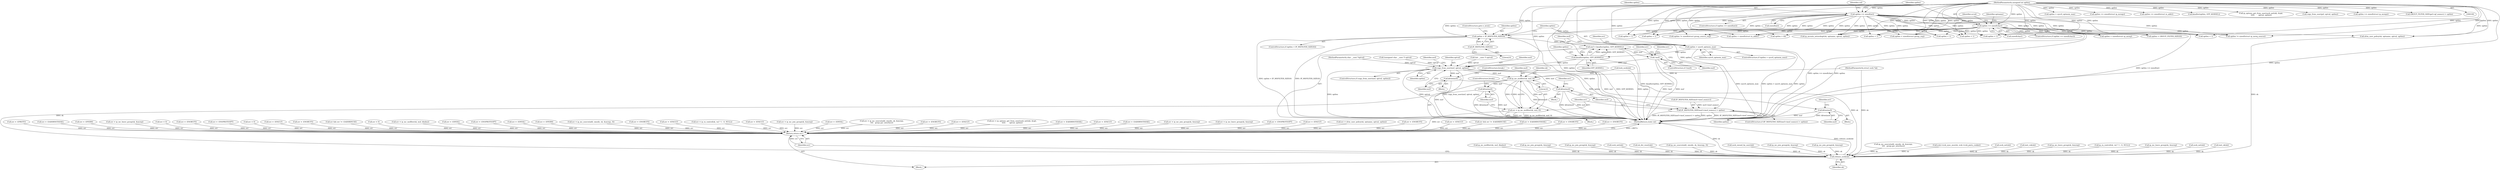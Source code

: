 digraph "0_linux_f6d8bd051c391c1c0458a30b2a7abcd939329259_26@API" {
"1000925" [label="(Call,msf = kmalloc(optlen, GFP_KERNEL))"];
"1000927" [label="(Call,kmalloc(optlen, GFP_KERNEL))"];
"1000916" [label="(Call,optlen > sysctl_optmem_max)"];
"1000910" [label="(Call,optlen < IP_MSFILTER_SIZE(0))"];
"1000227" [label="(Call,optlen >= sizeof(char))"];
"1000211" [label="(Call,optlen >= sizeof(int))"];
"1000113" [label="(MethodParameterIn,unsigned int optlen)"];
"1000912" [label="(Call,IP_MSFILTER_SIZE(0))"];
"1000931" [label="(Call,!msf)"];
"1000944" [label="(Call,copy_from_user(msf, optval, optlen))"];
"1000949" [label="(Call,kfree(msf))"];
"1000965" [label="(Call,kfree(msf))"];
"1000973" [label="(Call,IP_MSFILTER_SIZE(msf->imsf_numsrc) > optlen)"];
"1000980" [label="(Call,kfree(msf))"];
"1000989" [label="(Call,ip_mc_msfilter(sk, msf, 0))"];
"1000987" [label="(Call,err = ip_mc_msfilter(sk, msf, 0))"];
"1001724" [label="(Return,return err;)"];
"1000993" [label="(Call,kfree(msf))"];
"1001722" [label="(Call,release_sock(sk))"];
"1000928" [label="(Identifier,optlen)"];
"1001596" [label="(Call,ip_mc_msfilter(sk, msf, ifindex))"];
"1000981" [label="(Identifier,msf)"];
"1000227" [label="(Call,optlen >= sizeof(char))"];
"1000994" [label="(Identifier,msf)"];
"1000989" [label="(Call,ip_mc_msfilter(sk, msf, 0))"];
"1001215" [label="(Call,err = -EFAULT)"];
"1001179" [label="(Call,ip_mc_join_group(sk, &mreq))"];
"1001005" [label="(Call,optlen != sizeof(struct ip_mreq_source))"];
"1000951" [label="(ControlStructure,break;)"];
"1000894" [label="(Call,ip_mc_join_group(sk, &mreq))"];
"1001640" [label="(Call,optlen < 1)"];
"1000762" [label="(Call,sock_net(sk))"];
"1000272" [label="(Call,optlen > 40)"];
"1001408" [label="(Call,optlen > sysctl_optmem_max)"];
"1000943" [label="(ControlStructure,if (copy_from_user(msf, optval, optlen)))"];
"1000909" [label="(ControlStructure,if (optlen < IP_MSFILTER_SIZE(0)))"];
"1001083" [label="(Call,err && err != -EADDRINUSE)"];
"1000991" [label="(Identifier,msf)"];
"1000910" [label="(Call,optlen < IP_MSFILTER_SIZE(0))"];
"1000235" [label="(Identifier,ucval)"];
"1000995" [label="(ControlStructure,break;)"];
"1000787" [label="(Call,err = -EADDRNOTAVAIL)"];
"1000931" [label="(Call,!msf)"];
"1000947" [label="(Identifier,optlen)"];
"1000934" [label="(Call,err = -ENOBUFS)"];
"1001121" [label="(Call,optlen < sizeof(struct group_req))"];
"1000920" [label="(Call,err = -ENOBUFS)"];
"1000926" [label="(Identifier,msf)"];
"1000512" [label="(Call,sk_dst_reset(sk))"];
"1000656" [label="(Call,optlen < 1)"];
"1000948" [label="(Block,)"];
"1000218" [label="(Identifier,val)"];
"1001106" [label="(Call,ip_mc_source(add, omode, sk, &mreqs, 0))"];
"1000917" [label="(Identifier,optlen)"];
"1001665" [label="(Call,xfrm_user_policy(sk, optname, optval, optlen))"];
"1000911" [label="(Identifier,optlen)"];
"1000838" [label="(Call,err = -EPROTO)"];
"1000930" [label="(ControlStructure,if (!msf))"];
"1000918" [label="(Identifier,sysctl_optmem_max)"];
"1000294" [label="(Call,sock_owned_by_user(sk))"];
"1000993" [label="(Call,kfree(msf))"];
"1000932" [label="(Identifier,msf)"];
"1001342" [label="(Call,ip_mc_join_group(sk, &mreq))"];
"1000849" [label="(Call,optlen < sizeof(struct ip_mreq))"];
"1000517" [label="(Call,optlen < 1)"];
"1001202" [label="(Call,optlen != sizeof(struct group_source_req))"];
"1000980" [label="(Call,kfree(msf))"];
"1000987" [label="(Call,err = ip_mc_msfilter(sk, msf, 0))"];
"1001237" [label="(Call,err = -EADDRNOTAVAIL)"];
"1000915" [label="(ControlStructure,if (optlen > sysctl_optmem_max))"];
"1001654" [label="(Call,err = -EPERM)"];
"1000983" [label="(Identifier,err)"];
"1000683" [label="(Call,optlen < sizeof(struct in_addr))"];
"1000899" [label="(Call,err = ip_mc_leave_group(sk, &mreq))"];
"1000927" [label="(Call,kmalloc(optlen, GFP_KERNEL))"];
"1000944" [label="(Call,copy_from_user(msf, optval, optlen))"];
"1000212" [label="(Identifier,optlen)"];
"1000949" [label="(Call,kfree(msf))"];
"1000830" [label="(Call,err = 0)"];
"1000112" [label="(MethodParameterIn,char __user *optval)"];
"1000925" [label="(Call,msf = kmalloc(optlen, GFP_KERNEL))"];
"1000693" [label="(Call,optlen >= sizeof(struct ip_mreqn))"];
"1000716" [label="(Call,optlen >= sizeof(struct in_addr))"];
"1000967" [label="(Call,err = -ENOBUFS)"];
"1000251" [label="(Call,ip_mroute_setsockopt(sk, optname, optval, optlen))"];
"1001419" [label="(Call,kmalloc(optlen, GFP_KERNEL))"];
"1001717" [label="(Call,err = -ENOPROTOOPT)"];
"1000256" [label="(Call,err = 0)"];
"1000236" [label="(Call,(unsigned char __user *) optval)"];
"1001078" [label="(Call,ip_mc_join_group(sk, &mreq))"];
"1000956" [label="(Identifier,msf)"];
"1000627" [label="(Call,optlen < 1)"];
"1000972" [label="(ControlStructure,if (IP_MSFILTER_SIZE(msf->imsf_numsrc) > optlen))"];
"1000249" [label="(Identifier,optname)"];
"1000210" [label="(ControlStructure,if (optlen >= sizeof(int)))"];
"1000854" [label="(Call,err = -EFAULT)"];
"1000109" [label="(MethodParameterIn,struct sock *sk)"];
"1000914" [label="(ControlStructure,goto e_inval;)"];
"1001487" [label="(Call,err = -ENOBUFS)"];
"1000278" [label="(Call,ip_options_get_from_user(sock_net(sk), &opt,\n \t\t\t\t\t       optval, optlen))"];
"1000946" [label="(Identifier,optval)"];
"1001724" [label="(Return,return err;)"];
"1000114" [label="(Block,)"];
"1000228" [label="(Identifier,optlen)"];
"1000113" [label="(MethodParameterIn,unsigned int optlen)"];
"1000219" [label="(Call,(int __user *) optval)"];
"1000966" [label="(Identifier,msf)"];
"1001347" [label="(Call,err && err != -EADDRINUSE)"];
"1000229" [label="(Call,sizeof(char))"];
"1001683" [label="(Call,optlen < 1)"];
"1000968" [label="(Identifier,err)"];
"1000755" [label="(Call,err = 0)"];
"1001594" [label="(Call,err = ip_mc_msfilter(sk, msf, ifindex))"];
"1000797" [label="(Call,err = -EINVAL)"];
"1001725" [label="(Identifier,err)"];
"1000571" [label="(Call,err = -ENOPROTOOPT)"];
"1001697" [label="(Call,optlen < 1)"];
"1000921" [label="(Identifier,err)"];
"1000982" [label="(Call,err = -EINVAL)"];
"1001436" [label="(Call,copy_from_user(gsf, optval, optlen))"];
"1000964" [label="(Block,)"];
"1000912" [label="(Call,IP_MSFILTER_SIZE(0))"];
"1000259" [label="(Call,lock_sock(sk))"];
"1000940" [label="(Identifier,err)"];
"1001677" [label="(Call,err = -EPERM)"];
"1001104" [label="(Call,err = ip_mc_source(add, omode, sk, &mreqs, 0))"];
"1001412" [label="(Call,err = -ENOBUFS)"];
"1001126" [label="(Call,err = -EFAULT)"];
"1000945" [label="(Identifier,msf)"];
"1000973" [label="(Call,IP_MSFILTER_SIZE(msf->imsf_numsrc) > optlen)"];
"1001377" [label="(Call,ip_mc_source(add, omode, sk, &mreqs,\n\t\t\t\t   greqs.gsr_interface))"];
"1000352" [label="(Call,icsk->icsk_sync_mss(sk, icsk->icsk_pmtu_cookie))"];
"1001628" [label="(Call,err = ip_ra_control(sk, val ? 1 : 0, NULL))"];
"1001723" [label="(Identifier,sk)"];
"1000211" [label="(Call,optlen >= sizeof(int))"];
"1001431" [label="(Call,err = -EFAULT)"];
"1001402" [label="(Call,optlen < GROUP_FILTER_SIZE(0))"];
"1000892" [label="(Call,err = ip_mc_join_group(sk, &mreq))"];
"1001467" [label="(Call,err = -EINVAL)"];
"1000965" [label="(Call,kfree(msf))"];
"1001608" [label="(Call,optlen < 1)"];
"1001375" [label="(Call,err = ip_mc_source(add, omode, sk, &mreqs,\n\t\t\t\t   greqs.gsr_interface))"];
"1000213" [label="(Call,sizeof(int))"];
"1000279" [label="(Call,sock_net(sk))"];
"1000907" [label="(Block,)"];
"1000226" [label="(ControlStructure,if (optlen >= sizeof(char)))"];
"1000990" [label="(Identifier,sk)"];
"1001426" [label="(Call,err = -ENOBUFS)"];
"1000304" [label="(Call,inet_csk(sk))"];
"1000978" [label="(Identifier,optlen)"];
"1000950" [label="(Identifier,msf)"];
"1000688" [label="(Call,err = -EFAULT)"];
"1000901" [label="(Call,ip_mc_leave_group(sk, &mreq))"];
"1000916" [label="(Call,optlen > sysctl_optmem_max)"];
"1000988" [label="(Identifier,err)"];
"1000979" [label="(Block,)"];
"1000276" [label="(Call,err = ip_options_get_from_user(sock_net(sk), &opt,\n \t\t\t\t\t       optval, optlen))"];
"1000935" [label="(Identifier,err)"];
"1000929" [label="(Identifier,GFP_KERNEL)"];
"1001545" [label="(Call,err = -EADDRNOTAVAIL)"];
"1000913" [label="(Literal,0)"];
"1000974" [label="(Call,IP_MSFILTER_SIZE(msf->imsf_numsrc))"];
"1001630" [label="(Call,ip_ra_control(sk, val ? 1 : 0, NULL))"];
"1001186" [label="(Call,ip_mc_leave_group(sk, &mreq))"];
"1001018" [label="(Call,err = -EFAULT)"];
"1001512" [label="(Call,err = -EADDRNOTAVAIL)"];
"1000782" [label="(Call,sock_net(sk))"];
"1001177" [label="(Call,err = ip_mc_join_group(sk, &mreq))"];
"1001184" [label="(Call,err = ip_mc_leave_group(sk, &mreq))"];
"1000549" [label="(Call,err = -ENOPROTOOPT)"];
"1000844" [label="(Call,inet_sk(sk))"];
"1000939" [label="(Call,err = -EFAULT)"];
"1001722" [label="(Call,release_sock(sk))"];
"1001663" [label="(Call,err = xfrm_user_policy(sk, optname, optval, optlen))"];
"1000859" [label="(Call,optlen >= sizeof(struct ip_mreqn))"];
"1001732" [label="(MethodReturn,static int)"];
"1001454" [label="(Call,err = -ENOBUFS)"];
"1001460" [label="(Call,GROUP_FILTER_SIZE(gsf->gf_numsrc) > optlen)"];
"1000992" [label="(Literal,0)"];
"1000925" -> "1000907"  [label="AST: "];
"1000925" -> "1000927"  [label="CFG: "];
"1000926" -> "1000925"  [label="AST: "];
"1000927" -> "1000925"  [label="AST: "];
"1000932" -> "1000925"  [label="CFG: "];
"1000925" -> "1001732"  [label="DDG: kmalloc(optlen, GFP_KERNEL)"];
"1000927" -> "1000925"  [label="DDG: optlen"];
"1000927" -> "1000925"  [label="DDG: GFP_KERNEL"];
"1000925" -> "1000931"  [label="DDG: msf"];
"1000927" -> "1000929"  [label="CFG: "];
"1000928" -> "1000927"  [label="AST: "];
"1000929" -> "1000927"  [label="AST: "];
"1000927" -> "1001732"  [label="DDG: GFP_KERNEL"];
"1000927" -> "1001732"  [label="DDG: optlen"];
"1000916" -> "1000927"  [label="DDG: optlen"];
"1000113" -> "1000927"  [label="DDG: optlen"];
"1000927" -> "1000944"  [label="DDG: optlen"];
"1000916" -> "1000915"  [label="AST: "];
"1000916" -> "1000918"  [label="CFG: "];
"1000917" -> "1000916"  [label="AST: "];
"1000918" -> "1000916"  [label="AST: "];
"1000921" -> "1000916"  [label="CFG: "];
"1000926" -> "1000916"  [label="CFG: "];
"1000916" -> "1001732"  [label="DDG: sysctl_optmem_max"];
"1000916" -> "1001732"  [label="DDG: optlen > sysctl_optmem_max"];
"1000916" -> "1001732"  [label="DDG: optlen"];
"1000910" -> "1000916"  [label="DDG: optlen"];
"1000113" -> "1000916"  [label="DDG: optlen"];
"1000910" -> "1000909"  [label="AST: "];
"1000910" -> "1000912"  [label="CFG: "];
"1000911" -> "1000910"  [label="AST: "];
"1000912" -> "1000910"  [label="AST: "];
"1000914" -> "1000910"  [label="CFG: "];
"1000917" -> "1000910"  [label="CFG: "];
"1000910" -> "1001732"  [label="DDG: optlen"];
"1000910" -> "1001732"  [label="DDG: optlen < IP_MSFILTER_SIZE(0)"];
"1000910" -> "1001732"  [label="DDG: IP_MSFILTER_SIZE(0)"];
"1000227" -> "1000910"  [label="DDG: optlen"];
"1000211" -> "1000910"  [label="DDG: optlen"];
"1000113" -> "1000910"  [label="DDG: optlen"];
"1000912" -> "1000910"  [label="DDG: 0"];
"1000227" -> "1000226"  [label="AST: "];
"1000227" -> "1000229"  [label="CFG: "];
"1000228" -> "1000227"  [label="AST: "];
"1000229" -> "1000227"  [label="AST: "];
"1000235" -> "1000227"  [label="CFG: "];
"1000249" -> "1000227"  [label="CFG: "];
"1000227" -> "1001732"  [label="DDG: optlen >= sizeof(char)"];
"1000227" -> "1001732"  [label="DDG: optlen"];
"1000211" -> "1000227"  [label="DDG: optlen"];
"1000113" -> "1000227"  [label="DDG: optlen"];
"1000227" -> "1000251"  [label="DDG: optlen"];
"1000227" -> "1000272"  [label="DDG: optlen"];
"1000227" -> "1000517"  [label="DDG: optlen"];
"1000227" -> "1000627"  [label="DDG: optlen"];
"1000227" -> "1000656"  [label="DDG: optlen"];
"1000227" -> "1000683"  [label="DDG: optlen"];
"1000227" -> "1000849"  [label="DDG: optlen"];
"1000227" -> "1001005"  [label="DDG: optlen"];
"1000227" -> "1001121"  [label="DDG: optlen"];
"1000227" -> "1001202"  [label="DDG: optlen"];
"1000227" -> "1001402"  [label="DDG: optlen"];
"1000227" -> "1001608"  [label="DDG: optlen"];
"1000227" -> "1001640"  [label="DDG: optlen"];
"1000227" -> "1001665"  [label="DDG: optlen"];
"1000227" -> "1001683"  [label="DDG: optlen"];
"1000227" -> "1001697"  [label="DDG: optlen"];
"1000211" -> "1000210"  [label="AST: "];
"1000211" -> "1000213"  [label="CFG: "];
"1000212" -> "1000211"  [label="AST: "];
"1000213" -> "1000211"  [label="AST: "];
"1000218" -> "1000211"  [label="CFG: "];
"1000228" -> "1000211"  [label="CFG: "];
"1000211" -> "1001732"  [label="DDG: optlen"];
"1000211" -> "1001732"  [label="DDG: optlen >= sizeof(int)"];
"1000113" -> "1000211"  [label="DDG: optlen"];
"1000211" -> "1000251"  [label="DDG: optlen"];
"1000211" -> "1000272"  [label="DDG: optlen"];
"1000211" -> "1000517"  [label="DDG: optlen"];
"1000211" -> "1000627"  [label="DDG: optlen"];
"1000211" -> "1000656"  [label="DDG: optlen"];
"1000211" -> "1000683"  [label="DDG: optlen"];
"1000211" -> "1000849"  [label="DDG: optlen"];
"1000211" -> "1001005"  [label="DDG: optlen"];
"1000211" -> "1001121"  [label="DDG: optlen"];
"1000211" -> "1001202"  [label="DDG: optlen"];
"1000211" -> "1001402"  [label="DDG: optlen"];
"1000211" -> "1001608"  [label="DDG: optlen"];
"1000211" -> "1001640"  [label="DDG: optlen"];
"1000211" -> "1001665"  [label="DDG: optlen"];
"1000211" -> "1001683"  [label="DDG: optlen"];
"1000211" -> "1001697"  [label="DDG: optlen"];
"1000113" -> "1000108"  [label="AST: "];
"1000113" -> "1001732"  [label="DDG: optlen"];
"1000113" -> "1000251"  [label="DDG: optlen"];
"1000113" -> "1000272"  [label="DDG: optlen"];
"1000113" -> "1000278"  [label="DDG: optlen"];
"1000113" -> "1000517"  [label="DDG: optlen"];
"1000113" -> "1000627"  [label="DDG: optlen"];
"1000113" -> "1000656"  [label="DDG: optlen"];
"1000113" -> "1000683"  [label="DDG: optlen"];
"1000113" -> "1000693"  [label="DDG: optlen"];
"1000113" -> "1000716"  [label="DDG: optlen"];
"1000113" -> "1000849"  [label="DDG: optlen"];
"1000113" -> "1000859"  [label="DDG: optlen"];
"1000113" -> "1000944"  [label="DDG: optlen"];
"1000113" -> "1000973"  [label="DDG: optlen"];
"1000113" -> "1001005"  [label="DDG: optlen"];
"1000113" -> "1001121"  [label="DDG: optlen"];
"1000113" -> "1001202"  [label="DDG: optlen"];
"1000113" -> "1001402"  [label="DDG: optlen"];
"1000113" -> "1001408"  [label="DDG: optlen"];
"1000113" -> "1001419"  [label="DDG: optlen"];
"1000113" -> "1001436"  [label="DDG: optlen"];
"1000113" -> "1001460"  [label="DDG: optlen"];
"1000113" -> "1001608"  [label="DDG: optlen"];
"1000113" -> "1001640"  [label="DDG: optlen"];
"1000113" -> "1001665"  [label="DDG: optlen"];
"1000113" -> "1001683"  [label="DDG: optlen"];
"1000113" -> "1001697"  [label="DDG: optlen"];
"1000912" -> "1000913"  [label="CFG: "];
"1000913" -> "1000912"  [label="AST: "];
"1000931" -> "1000930"  [label="AST: "];
"1000931" -> "1000932"  [label="CFG: "];
"1000932" -> "1000931"  [label="AST: "];
"1000935" -> "1000931"  [label="CFG: "];
"1000940" -> "1000931"  [label="CFG: "];
"1000931" -> "1001732"  [label="DDG: msf"];
"1000931" -> "1001732"  [label="DDG: !msf"];
"1000931" -> "1000944"  [label="DDG: msf"];
"1000944" -> "1000943"  [label="AST: "];
"1000944" -> "1000947"  [label="CFG: "];
"1000945" -> "1000944"  [label="AST: "];
"1000946" -> "1000944"  [label="AST: "];
"1000947" -> "1000944"  [label="AST: "];
"1000950" -> "1000944"  [label="CFG: "];
"1000956" -> "1000944"  [label="CFG: "];
"1000944" -> "1001732"  [label="DDG: optval"];
"1000944" -> "1001732"  [label="DDG: copy_from_user(msf, optval, optlen)"];
"1000944" -> "1001732"  [label="DDG: optlen"];
"1000219" -> "1000944"  [label="DDG: optval"];
"1000236" -> "1000944"  [label="DDG: optval"];
"1000112" -> "1000944"  [label="DDG: optval"];
"1000944" -> "1000949"  [label="DDG: msf"];
"1000944" -> "1000965"  [label="DDG: msf"];
"1000944" -> "1000973"  [label="DDG: optlen"];
"1000944" -> "1000980"  [label="DDG: msf"];
"1000944" -> "1000989"  [label="DDG: msf"];
"1000949" -> "1000948"  [label="AST: "];
"1000949" -> "1000950"  [label="CFG: "];
"1000950" -> "1000949"  [label="AST: "];
"1000951" -> "1000949"  [label="CFG: "];
"1000949" -> "1001732"  [label="DDG: msf"];
"1000949" -> "1001732"  [label="DDG: kfree(msf)"];
"1000965" -> "1000964"  [label="AST: "];
"1000965" -> "1000966"  [label="CFG: "];
"1000966" -> "1000965"  [label="AST: "];
"1000968" -> "1000965"  [label="CFG: "];
"1000965" -> "1001732"  [label="DDG: kfree(msf)"];
"1000965" -> "1001732"  [label="DDG: msf"];
"1000973" -> "1000972"  [label="AST: "];
"1000973" -> "1000978"  [label="CFG: "];
"1000974" -> "1000973"  [label="AST: "];
"1000978" -> "1000973"  [label="AST: "];
"1000981" -> "1000973"  [label="CFG: "];
"1000988" -> "1000973"  [label="CFG: "];
"1000973" -> "1001732"  [label="DDG: IP_MSFILTER_SIZE(msf->imsf_numsrc)"];
"1000973" -> "1001732"  [label="DDG: IP_MSFILTER_SIZE(msf->imsf_numsrc) > optlen"];
"1000973" -> "1001732"  [label="DDG: optlen"];
"1000974" -> "1000973"  [label="DDG: msf->imsf_numsrc"];
"1000980" -> "1000979"  [label="AST: "];
"1000980" -> "1000981"  [label="CFG: "];
"1000981" -> "1000980"  [label="AST: "];
"1000983" -> "1000980"  [label="CFG: "];
"1000980" -> "1001732"  [label="DDG: msf"];
"1000980" -> "1001732"  [label="DDG: kfree(msf)"];
"1000989" -> "1000987"  [label="AST: "];
"1000989" -> "1000992"  [label="CFG: "];
"1000990" -> "1000989"  [label="AST: "];
"1000991" -> "1000989"  [label="AST: "];
"1000992" -> "1000989"  [label="AST: "];
"1000987" -> "1000989"  [label="CFG: "];
"1000989" -> "1000987"  [label="DDG: sk"];
"1000989" -> "1000987"  [label="DDG: msf"];
"1000989" -> "1000987"  [label="DDG: 0"];
"1000259" -> "1000989"  [label="DDG: sk"];
"1000109" -> "1000989"  [label="DDG: sk"];
"1000989" -> "1000993"  [label="DDG: msf"];
"1000989" -> "1001722"  [label="DDG: sk"];
"1000987" -> "1000907"  [label="AST: "];
"1000988" -> "1000987"  [label="AST: "];
"1000994" -> "1000987"  [label="CFG: "];
"1000987" -> "1001732"  [label="DDG: err"];
"1000987" -> "1001732"  [label="DDG: ip_mc_msfilter(sk, msf, 0)"];
"1000987" -> "1001724"  [label="DDG: err"];
"1001724" -> "1000114"  [label="AST: "];
"1001724" -> "1001725"  [label="CFG: "];
"1001725" -> "1001724"  [label="AST: "];
"1001732" -> "1001724"  [label="CFG: "];
"1001724" -> "1001732"  [label="DDG: <RET>"];
"1001725" -> "1001724"  [label="DDG: err"];
"1000549" -> "1001724"  [label="DDG: err"];
"1001512" -> "1001724"  [label="DDG: err"];
"1001431" -> "1001724"  [label="DDG: err"];
"1000920" -> "1001724"  [label="DDG: err"];
"1001237" -> "1001724"  [label="DDG: err"];
"1001018" -> "1001724"  [label="DDG: err"];
"1000939" -> "1001724"  [label="DDG: err"];
"1001717" -> "1001724"  [label="DDG: err"];
"1000797" -> "1001724"  [label="DDG: err"];
"1000276" -> "1001724"  [label="DDG: err"];
"1001215" -> "1001724"  [label="DDG: err"];
"1000967" -> "1001724"  [label="DDG: err"];
"1000830" -> "1001724"  [label="DDG: err"];
"1000787" -> "1001724"  [label="DDG: err"];
"1000688" -> "1001724"  [label="DDG: err"];
"1000934" -> "1001724"  [label="DDG: err"];
"1001177" -> "1001724"  [label="DDG: err"];
"1001677" -> "1001724"  [label="DDG: err"];
"1001487" -> "1001724"  [label="DDG: err"];
"1000892" -> "1001724"  [label="DDG: err"];
"1001104" -> "1001724"  [label="DDG: err"];
"1001126" -> "1001724"  [label="DDG: err"];
"1001184" -> "1001724"  [label="DDG: err"];
"1001347" -> "1001724"  [label="DDG: err"];
"1001454" -> "1001724"  [label="DDG: err"];
"1001426" -> "1001724"  [label="DDG: err"];
"1000899" -> "1001724"  [label="DDG: err"];
"1000854" -> "1001724"  [label="DDG: err"];
"1001083" -> "1001724"  [label="DDG: err"];
"1000571" -> "1001724"  [label="DDG: err"];
"1001467" -> "1001724"  [label="DDG: err"];
"1000982" -> "1001724"  [label="DDG: err"];
"1001654" -> "1001724"  [label="DDG: err"];
"1000838" -> "1001724"  [label="DDG: err"];
"1000256" -> "1001724"  [label="DDG: err"];
"1001375" -> "1001724"  [label="DDG: err"];
"1001594" -> "1001724"  [label="DDG: err"];
"1001545" -> "1001724"  [label="DDG: err"];
"1000755" -> "1001724"  [label="DDG: err"];
"1001628" -> "1001724"  [label="DDG: err"];
"1001412" -> "1001724"  [label="DDG: err"];
"1001663" -> "1001724"  [label="DDG: err"];
"1000993" -> "1000907"  [label="AST: "];
"1000993" -> "1000994"  [label="CFG: "];
"1000994" -> "1000993"  [label="AST: "];
"1000995" -> "1000993"  [label="CFG: "];
"1000993" -> "1001732"  [label="DDG: kfree(msf)"];
"1000993" -> "1001732"  [label="DDG: msf"];
"1001722" -> "1000114"  [label="AST: "];
"1001722" -> "1001723"  [label="CFG: "];
"1001723" -> "1001722"  [label="AST: "];
"1001725" -> "1001722"  [label="CFG: "];
"1001722" -> "1001732"  [label="DDG: release_sock(sk)"];
"1001722" -> "1001732"  [label="DDG: sk"];
"1001377" -> "1001722"  [label="DDG: sk"];
"1000782" -> "1001722"  [label="DDG: sk"];
"1000304" -> "1001722"  [label="DDG: sk"];
"1000352" -> "1001722"  [label="DDG: sk"];
"1001342" -> "1001722"  [label="DDG: sk"];
"1000762" -> "1001722"  [label="DDG: sk"];
"1000294" -> "1001722"  [label="DDG: sk"];
"1001078" -> "1001722"  [label="DDG: sk"];
"1000844" -> "1001722"  [label="DDG: sk"];
"1000901" -> "1001722"  [label="DDG: sk"];
"1001186" -> "1001722"  [label="DDG: sk"];
"1000259" -> "1001722"  [label="DDG: sk"];
"1001630" -> "1001722"  [label="DDG: sk"];
"1000512" -> "1001722"  [label="DDG: sk"];
"1000894" -> "1001722"  [label="DDG: sk"];
"1000279" -> "1001722"  [label="DDG: sk"];
"1001106" -> "1001722"  [label="DDG: sk"];
"1001596" -> "1001722"  [label="DDG: sk"];
"1001665" -> "1001722"  [label="DDG: sk"];
"1001179" -> "1001722"  [label="DDG: sk"];
"1000109" -> "1001722"  [label="DDG: sk"];
}
